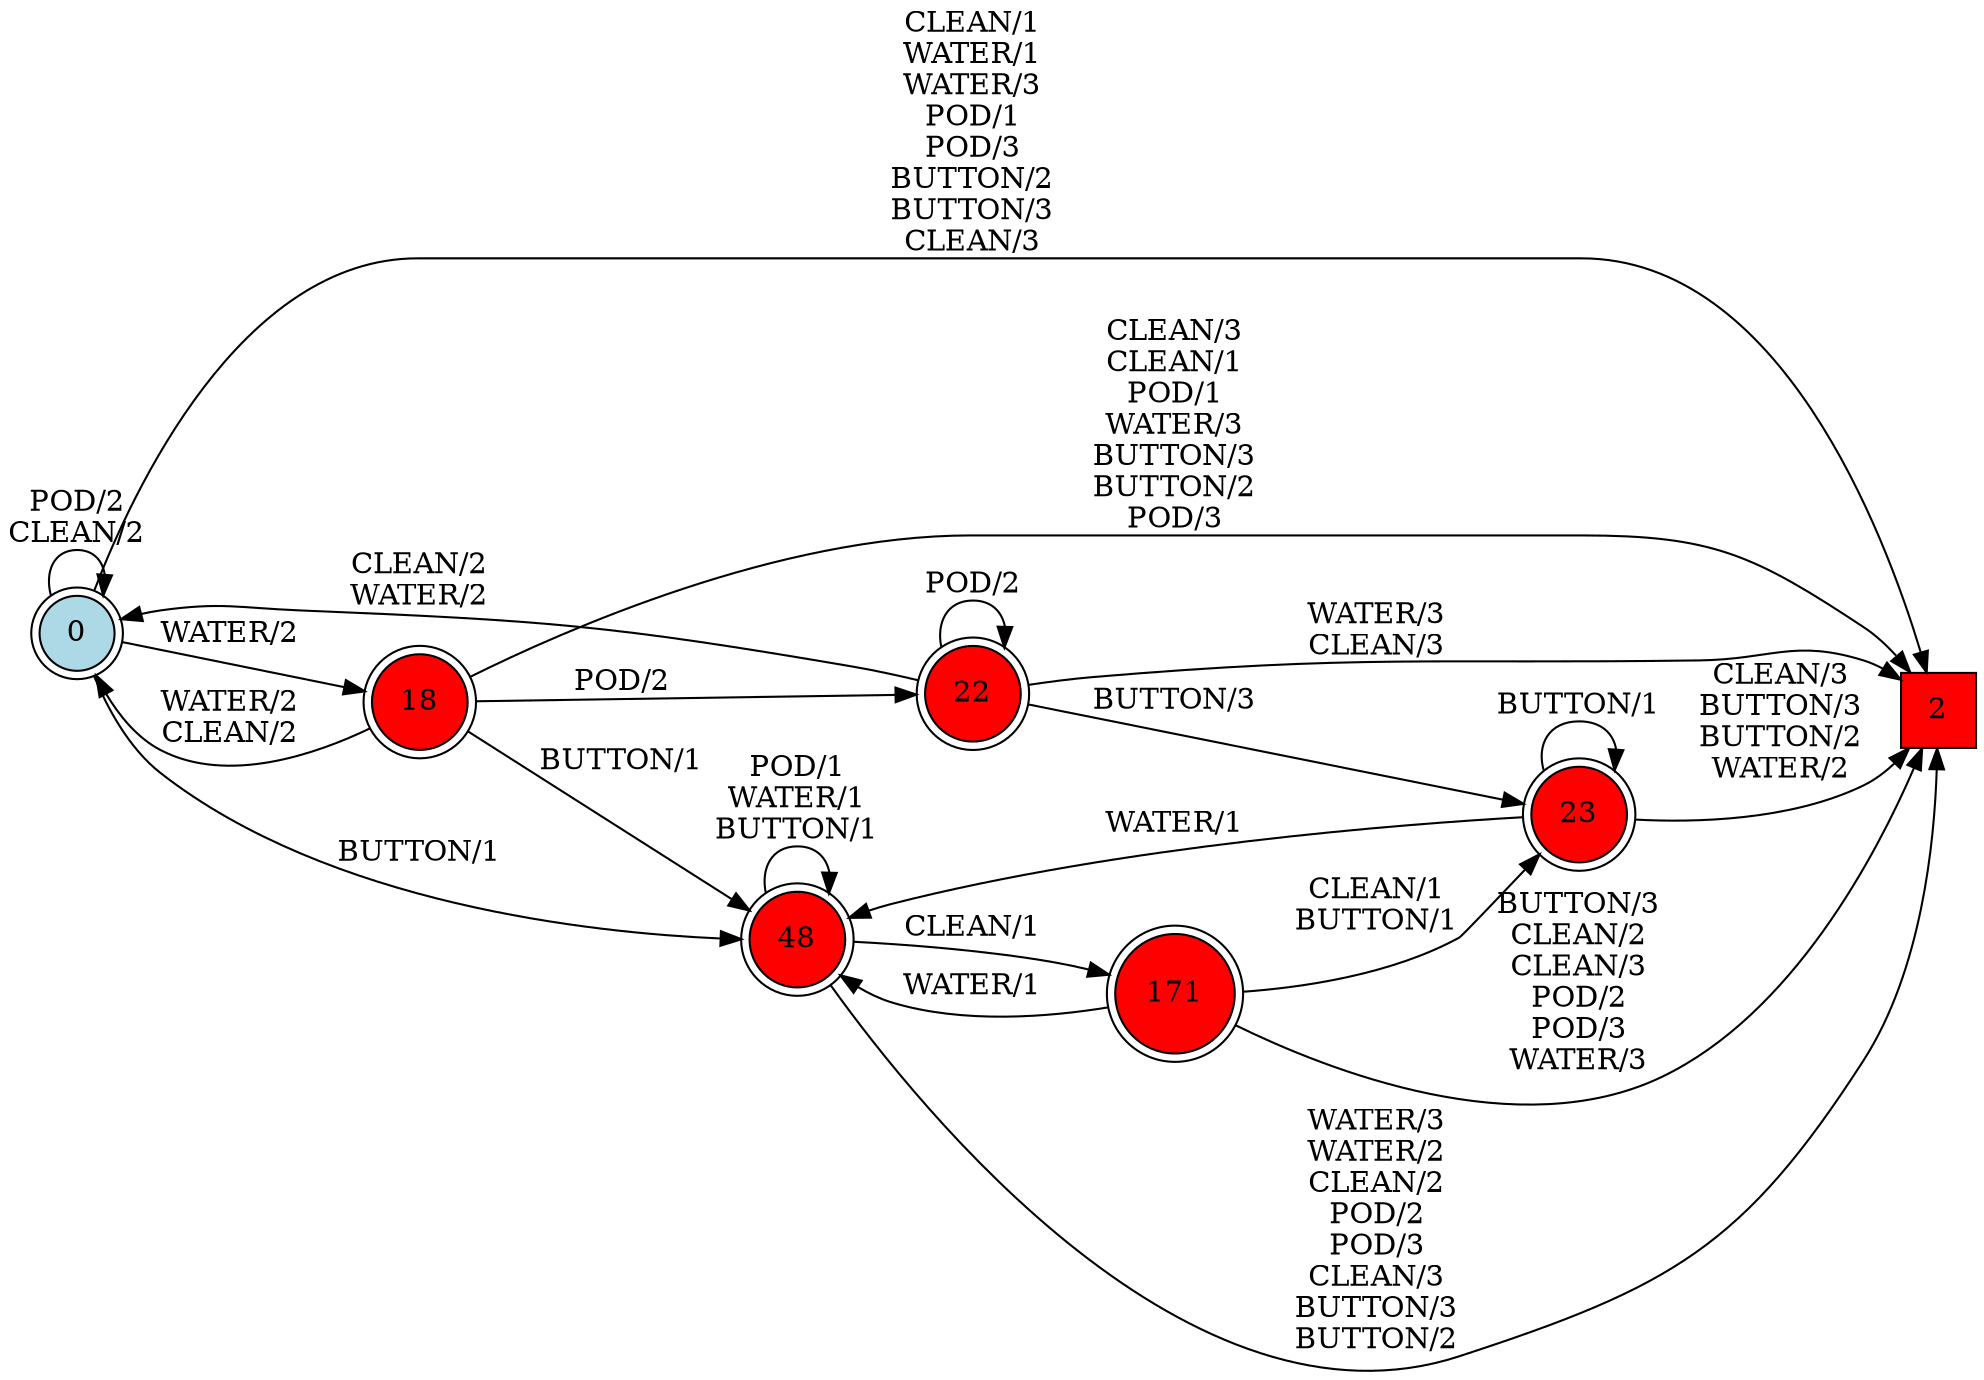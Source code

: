 digraph G {
  rankdir=LR;
  node [shape=circle, style=filled, fillcolor=white];
  "0" [isInitial=True, fillcolor=lightblue, shape=doublecircle];
  "2" [fillcolor=red, shape=square];
  "18" [fillcolor=red, shape=doublecircle];
  "22" [fillcolor=red, shape=doublecircle];
  "23" [fillcolor=red, shape=doublecircle];
  "48" [fillcolor=red, shape=doublecircle];
  "171" [fillcolor=red, shape=doublecircle];
  "0" -> "18" [label="WATER/2"];
  "0" -> "48" [label="BUTTON/1"];
  "0" -> "2" [label="CLEAN/1\nWATER/1\nWATER/3\nPOD/1\nPOD/3\nBUTTON/2\nBUTTON/3\nCLEAN/3"];
  "0" -> "0" [label="POD/2\nCLEAN/2"];
  "18" -> "22" [label="POD/2"];
  "18" -> "2" [label="CLEAN/3\nCLEAN/1\nPOD/1\nWATER/3\nBUTTON/3\nBUTTON/2\nPOD/3"];
  "18" -> "0" [label="WATER/2\nCLEAN/2"];
  "18" -> "48" [label="BUTTON/1"];
  "22" -> "23" [label="BUTTON/3"];
  "22" -> "2" [label="WATER/3\nCLEAN/3"];
  "22" -> "0" [label="CLEAN/2\nWATER/2"];
  "22" -> "22" [label="POD/2"];
  "23" -> "2" [label="CLEAN/3\nBUTTON/3\nBUTTON/2\nWATER/2"];
  "23" -> "48" [label="WATER/1"];
  "23" -> "23" [label="BUTTON/1"];
  "48" -> "2" [label="WATER/3\nWATER/2\nCLEAN/2\nPOD/2\nPOD/3\nCLEAN/3\nBUTTON/3\nBUTTON/2"];
  "48" -> "48" [label="POD/1\nWATER/1\nBUTTON/1"];
  "48" -> "171" [label="CLEAN/1"];
  "171" -> "2" [label="BUTTON/3\nCLEAN/2\nCLEAN/3\nPOD/2\nPOD/3\nWATER/3"];
  "171" -> "48" [label="WATER/1"];
  "171" -> "23" [label="CLEAN/1\nBUTTON/1"];
}